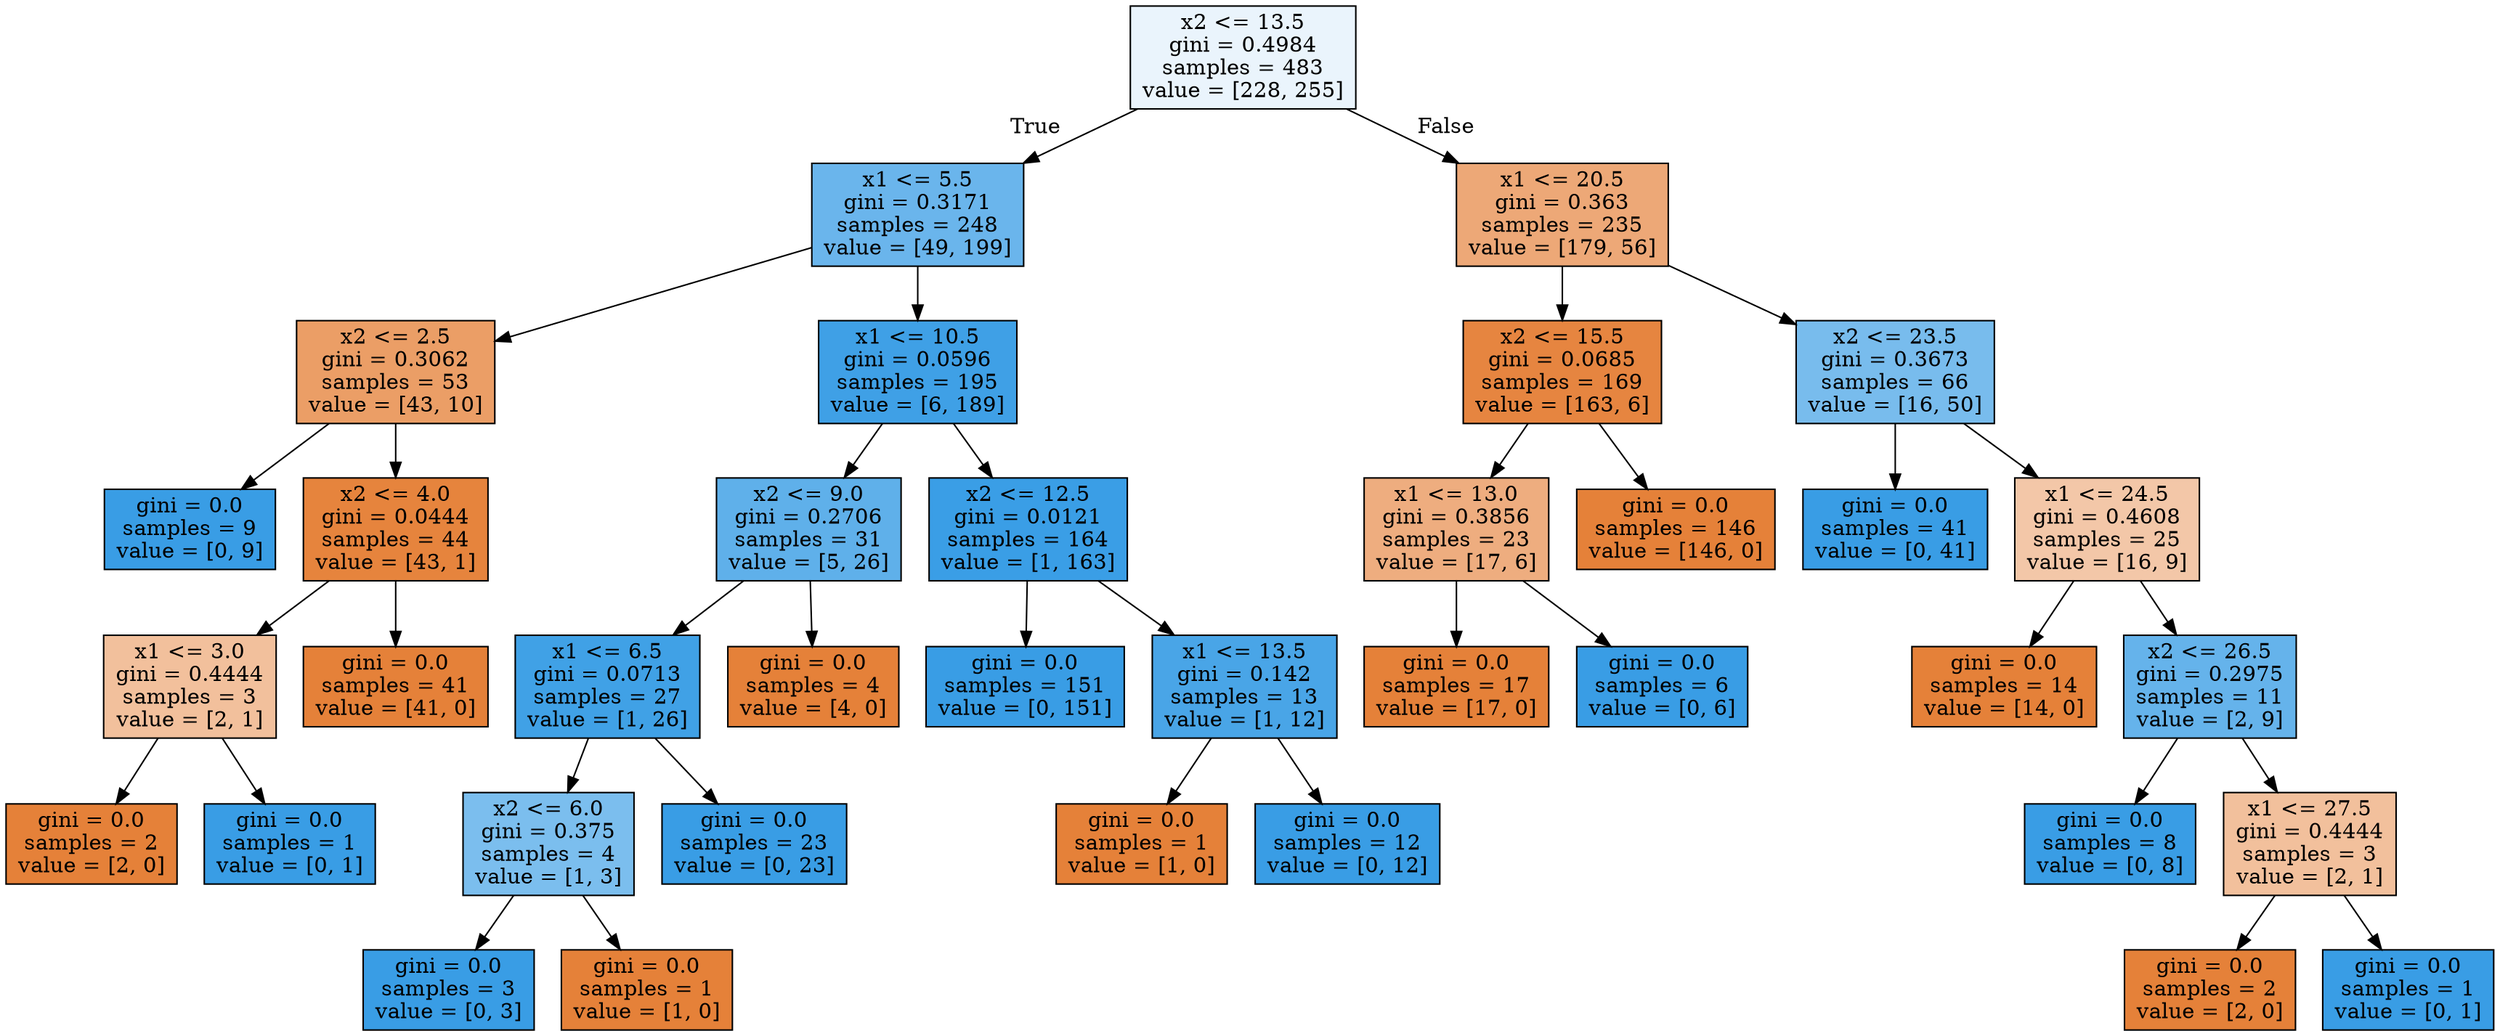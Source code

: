 digraph Tree {
node [shape=box, style="filled", color="black"] ;
0 [label="x2 <= 13.5\ngini = 0.4984\nsamples = 483\nvalue = [228, 255]", fillcolor="#399de51b"] ;
1 [label="x1 <= 5.5\ngini = 0.3171\nsamples = 248\nvalue = [49, 199]", fillcolor="#399de5c0"] ;
0 -> 1 [labeldistance=2.5, labelangle=45, headlabel="True"] ;
2 [label="x2 <= 2.5\ngini = 0.3062\nsamples = 53\nvalue = [43, 10]", fillcolor="#e58139c4"] ;
1 -> 2 ;
3 [label="gini = 0.0\nsamples = 9\nvalue = [0, 9]", fillcolor="#399de5ff"] ;
2 -> 3 ;
4 [label="x2 <= 4.0\ngini = 0.0444\nsamples = 44\nvalue = [43, 1]", fillcolor="#e58139f9"] ;
2 -> 4 ;
5 [label="x1 <= 3.0\ngini = 0.4444\nsamples = 3\nvalue = [2, 1]", fillcolor="#e581397f"] ;
4 -> 5 ;
6 [label="gini = 0.0\nsamples = 2\nvalue = [2, 0]", fillcolor="#e58139ff"] ;
5 -> 6 ;
7 [label="gini = 0.0\nsamples = 1\nvalue = [0, 1]", fillcolor="#399de5ff"] ;
5 -> 7 ;
8 [label="gini = 0.0\nsamples = 41\nvalue = [41, 0]", fillcolor="#e58139ff"] ;
4 -> 8 ;
9 [label="x1 <= 10.5\ngini = 0.0596\nsamples = 195\nvalue = [6, 189]", fillcolor="#399de5f7"] ;
1 -> 9 ;
10 [label="x2 <= 9.0\ngini = 0.2706\nsamples = 31\nvalue = [5, 26]", fillcolor="#399de5ce"] ;
9 -> 10 ;
11 [label="x1 <= 6.5\ngini = 0.0713\nsamples = 27\nvalue = [1, 26]", fillcolor="#399de5f5"] ;
10 -> 11 ;
12 [label="x2 <= 6.0\ngini = 0.375\nsamples = 4\nvalue = [1, 3]", fillcolor="#399de5aa"] ;
11 -> 12 ;
13 [label="gini = 0.0\nsamples = 3\nvalue = [0, 3]", fillcolor="#399de5ff"] ;
12 -> 13 ;
14 [label="gini = 0.0\nsamples = 1\nvalue = [1, 0]", fillcolor="#e58139ff"] ;
12 -> 14 ;
15 [label="gini = 0.0\nsamples = 23\nvalue = [0, 23]", fillcolor="#399de5ff"] ;
11 -> 15 ;
16 [label="gini = 0.0\nsamples = 4\nvalue = [4, 0]", fillcolor="#e58139ff"] ;
10 -> 16 ;
17 [label="x2 <= 12.5\ngini = 0.0121\nsamples = 164\nvalue = [1, 163]", fillcolor="#399de5fd"] ;
9 -> 17 ;
18 [label="gini = 0.0\nsamples = 151\nvalue = [0, 151]", fillcolor="#399de5ff"] ;
17 -> 18 ;
19 [label="x1 <= 13.5\ngini = 0.142\nsamples = 13\nvalue = [1, 12]", fillcolor="#399de5ea"] ;
17 -> 19 ;
20 [label="gini = 0.0\nsamples = 1\nvalue = [1, 0]", fillcolor="#e58139ff"] ;
19 -> 20 ;
21 [label="gini = 0.0\nsamples = 12\nvalue = [0, 12]", fillcolor="#399de5ff"] ;
19 -> 21 ;
22 [label="x1 <= 20.5\ngini = 0.363\nsamples = 235\nvalue = [179, 56]", fillcolor="#e58139af"] ;
0 -> 22 [labeldistance=2.5, labelangle=-45, headlabel="False"] ;
23 [label="x2 <= 15.5\ngini = 0.0685\nsamples = 169\nvalue = [163, 6]", fillcolor="#e58139f6"] ;
22 -> 23 ;
24 [label="x1 <= 13.0\ngini = 0.3856\nsamples = 23\nvalue = [17, 6]", fillcolor="#e58139a5"] ;
23 -> 24 ;
25 [label="gini = 0.0\nsamples = 17\nvalue = [17, 0]", fillcolor="#e58139ff"] ;
24 -> 25 ;
26 [label="gini = 0.0\nsamples = 6\nvalue = [0, 6]", fillcolor="#399de5ff"] ;
24 -> 26 ;
27 [label="gini = 0.0\nsamples = 146\nvalue = [146, 0]", fillcolor="#e58139ff"] ;
23 -> 27 ;
28 [label="x2 <= 23.5\ngini = 0.3673\nsamples = 66\nvalue = [16, 50]", fillcolor="#399de5ad"] ;
22 -> 28 ;
29 [label="gini = 0.0\nsamples = 41\nvalue = [0, 41]", fillcolor="#399de5ff"] ;
28 -> 29 ;
30 [label="x1 <= 24.5\ngini = 0.4608\nsamples = 25\nvalue = [16, 9]", fillcolor="#e5813970"] ;
28 -> 30 ;
31 [label="gini = 0.0\nsamples = 14\nvalue = [14, 0]", fillcolor="#e58139ff"] ;
30 -> 31 ;
32 [label="x2 <= 26.5\ngini = 0.2975\nsamples = 11\nvalue = [2, 9]", fillcolor="#399de5c6"] ;
30 -> 32 ;
33 [label="gini = 0.0\nsamples = 8\nvalue = [0, 8]", fillcolor="#399de5ff"] ;
32 -> 33 ;
34 [label="x1 <= 27.5\ngini = 0.4444\nsamples = 3\nvalue = [2, 1]", fillcolor="#e581397f"] ;
32 -> 34 ;
35 [label="gini = 0.0\nsamples = 2\nvalue = [2, 0]", fillcolor="#e58139ff"] ;
34 -> 35 ;
36 [label="gini = 0.0\nsamples = 1\nvalue = [0, 1]", fillcolor="#399de5ff"] ;
34 -> 36 ;
}